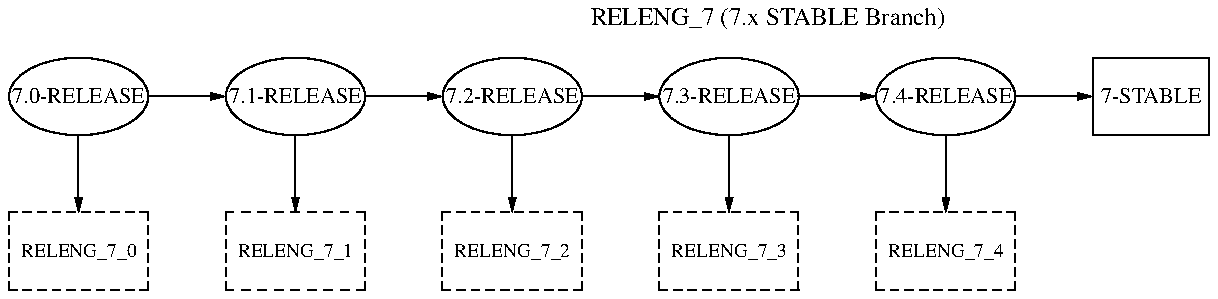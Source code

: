 .\" -*- nroff -*-
.\" $FreeBSD: head/share/images/articles/releng/branches-releng7.pic 40515 2012-12-30 17:38:03Z hrs $

.PS 6

RELENG_7_0_0_RELEASE:
	ellipse width .9 "\s-27.0-RELEASE\s+2"
        move right 4
        move up .5
        "\s-1RELENG_7 (7.x STABLE Branch)\s+1"

	line -> down from RELENG_7_0_0_RELEASE.s
RELENG_7_0:
	box width .9 "\s-3RELENG_7_0\s+3" dashed

	line -> right from RELENG_7_0_0_RELEASE.e
RELENG_7_1_0_RELEASE:
	ellipse width .9 "\s-27.1-RELEASE\s+2"

	line -> down from RELENG_7_1_0_RELEASE.s
RELENG_7_1:
	box width .9 "\s-3RELENG_7_1\s+3" dashed

	line -> right from RELENG_7_1_0_RELEASE.e
RELENG_7_2_0_RELEASE:
	ellipse width .9 "\s-27.2-RELEASE\s+2"

	line -> down from RELENG_7_2_0_RELEASE.s
RELENG_7_2:
	box width .9 "\s-3RELENG_7_2\s+3" dashed

	line -> right from RELENG_7_2_0_RELEASE.e
RELENG_7_3_0_RELEASE:
	ellipse width .9 "\s-27.3-RELEASE\s+2"

	line -> down from RELENG_7_3_0_RELEASE.s
RELENG_7_3:
	box width .9 "\s-3RELENG_7_3\s+3" dashed

	line -> right from RELENG_7_3_0_RELEASE.e
RELENG_7_4_0_RELEASE:
	ellipse width .9 "\s-27.4-RELEASE\s+2"

	line -> down from RELENG_7_4_0_RELEASE.s
RELENG_7_4:
	box width .9 "\s-3RELENG_7_4\s+3" dashed

	line -> right from RELENG_7_4_0_RELEASE.e
RELENG_7:box "\s-27-STABLE\s+2"

.PE
